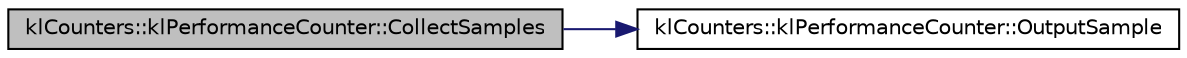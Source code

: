 digraph G
{
  edge [fontname="Helvetica",fontsize="10",labelfontname="Helvetica",labelfontsize="10"];
  node [fontname="Helvetica",fontsize="10",shape=record];
  rankdir=LR;
  Node1 [label="klCounters::klPerformanceCounter::CollectSamples",height=0.2,width=0.4,color="black", fillcolor="grey75", style="filled" fontcolor="black"];
  Node1 -> Node2 [color="midnightblue",fontsize="10",style="solid",fontname="Helvetica"];
  Node2 [label="klCounters::klPerformanceCounter::OutputSample",height=0.2,width=0.4,color="black", fillcolor="white", style="filled",URL="$classkl_counters_1_1kl_performance_counter.html#af1568682e174dba63fe71ef87a3127ff"];
}
